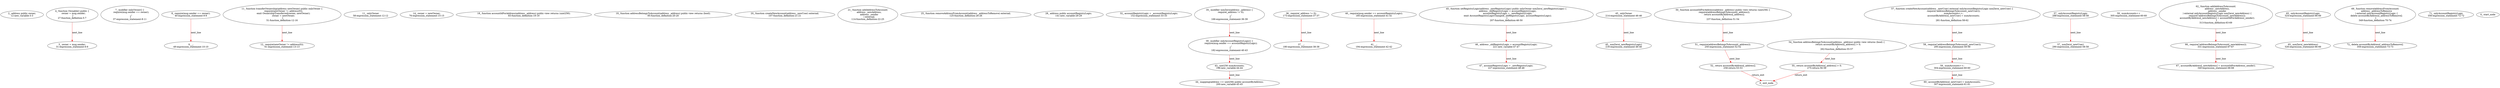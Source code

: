 digraph  {
12 [label="2_ address public owner;\n12-new_variable-3-3", method="", type_label=new_variable];
27 [label="4_ function Ownable() public {\n    owner = msg.sender;\n  }\n27-function_definition-5-7", method="Ownable()", type_label=function_definition];
31 [label="5_ owner = msg.sender;\n31-expression_statement-6-6", method="Ownable()", type_label=expression_statement];
37 [label="7_ modifier onlyOwner() {\n    require(msg.sender == owner);\n    _;\n  }\n37-expression_statement-8-11", method="", type_label=expression_statement];
40 [label="8_ require(msg.sender == owner);\n40-expression_statement-9-9", method="", type_label=expression_statement];
49 [label="9_ _;\n49-expression_statement-10-10", method="", type_label=expression_statement];
51 [label="11_ function transferOwnership(address newOwner) public onlyOwner {\n    require(newOwner != address(0));\n    emit OwnershipTransferred(owner, newOwner);\n    owner = newOwner;\n  }\n51-function_definition-12-16", method="transferOwnership(address newOwner)", type_label=function_definition];
58 [label="11_ onlyOwner\n58-expression_statement-12-12", method="transferOwnership(address newOwner)", type_label=expression_statement];
61 [label="12_ require(newOwner != address(0));\n61-expression_statement-13-13", method="transferOwnership(address newOwner)", type_label=expression_statement];
76 [label="14_ owner = newOwner;\n76-expression_statement-15-15", method="transferOwnership(address newOwner)", type_label=expression_statement];
83 [label="18_ function accountIdForAddress(address _address) public view returns (uint256);\n83-function_definition-19-19", method="accountIdForAddress(address _address)", type_label=function_definition];
95 [label="19_ function addressBelongsToAccount(address _address) public view returns (bool);\n95-function_definition-20-20", method="addressBelongsToAccount(address _address)", type_label=function_definition];
107 [label="20_ function createNewAccount(address _newUser) external;\n107-function_definition-21-21", method="createNewAccount(address _newUser)", type_label=function_definition];
114 [label="21_ function addAddressToAccount(\n    address _newAddress,\n    address _sender\n    ) external;\n114-function_definition-22-25", method="addAddressToAccount(address _newAddress,address _sender)", type_label=function_definition];
125 [label="25_ function removeAddressFromAccount(address _addressToRemove) external;\n125-function_definition-26-26", method="removeAddressFromAccount(address _addressToRemove)", type_label=function_definition];
141 [label="28_ address public accountRegistryLogic;\n141-new_variable-29-29", method="", type_label=new_variable];
152 [label="32_ accountRegistryLogic = _accountRegistryLogic;\n152-expression_statement-33-33", method="", type_label=expression_statement];
166 [label="35_ modifier nonZero(address _address) {\n    require(_address != 0);\n    _;\n  }\n166-expression_statement-36-39", method="", type_label=expression_statement];
173 [label="36_ require(_address != 0);\n173-expression_statement-37-37", method="", type_label=expression_statement];
180 [label="37_ _;\n180-expression_statement-38-38", method="", type_label=expression_statement];
182 [label="39_ modifier onlyAccountRegistryLogic() {\n    require(msg.sender == accountRegistryLogic);\n    _;\n  }\n182-expression_statement-40-43", method="", type_label=expression_statement];
185 [label="40_ require(msg.sender == accountRegistryLogic);\n185-expression_statement-41-41", method="", type_label=expression_statement];
194 [label="41_ _;\n194-expression_statement-42-42", method="", type_label=expression_statement];
196 [label="43_ uint256 numAccounts;\n196-new_variable-44-44", method="", type_label=new_variable];
200 [label="44_ mapping(address => uint256) public accountByAddress;\n200-new_variable-45-45", method="", type_label=new_variable];
207 [label="45_ function setRegistryLogic(address _newRegistryLogic) public onlyOwner nonZero(_newRegistryLogic) {\n    address _oldRegistryLogic = accountRegistryLogic;\n    accountRegistryLogic = _newRegistryLogic;\n    emit AccountRegistryLogicChanged(_oldRegistryLogic, accountRegistryLogic);\n  }\n207-function_definition-46-50", method="setRegistryLogic(address _newRegistryLogic)", type_label=function_definition];
214 [label="45_ onlyOwner\n214-expression_statement-46-46", method="setRegistryLogic(address _newRegistryLogic)", type_label=expression_statement];
216 [label="45_ nonZero(_newRegistryLogic)\n216-expression_statement-46-46", method="setRegistryLogic(address _newRegistryLogic)", type_label=expression_statement];
221 [label="46_ address _oldRegistryLogic = accountRegistryLogic;\n221-new_variable-47-47", method="setRegistryLogic(address _newRegistryLogic)", type_label=new_variable];
227 [label="47_ accountRegistryLogic = _newRegistryLogic;\n227-expression_statement-48-48", method="setRegistryLogic(address _newRegistryLogic)", type_label=expression_statement];
237 [label="50_ function accountIdForAddress(address _address) public view returns (uint256) {\n    require(addressBelongsToAccount(_address));\n    return accountByAddress[_address];\n  }\n237-function_definition-51-54", method="accountIdForAddress(address _address)", type_label=function_definition];
250 [label="51_ require(addressBelongsToAccount(_address));\n250-expression_statement-52-52", method="accountIdForAddress(address _address)", type_label=expression_statement];
258 [label="52_ return accountByAddress[_address];\n258-return-53-53", method="accountIdForAddress(address _address)", type_label=return];
262 [label="54_ function addressBelongsToAccount(address _address) public view returns (bool) {\n    return accountByAddress[_address] > 0;\n  }\n262-function_definition-55-57", method="addressBelongsToAccount(address _address)", type_label=function_definition];
275 [label="55_ return accountByAddress[_address] > 0;\n275-return-56-56", method="addressBelongsToAccount(address _address)", type_label=return];
281 [label="57_ function createNewAccount(address _newUser) external onlyAccountRegistryLogic nonZero(_newUser) {\n    require(!addressBelongsToAccount(_newUser));\n    numAccounts++;\n    accountByAddress[_newUser] = numAccounts;\n  }\n281-function_definition-58-62", method="createNewAccount(address _newUser)", type_label=function_definition];
288 [label="57_ onlyAccountRegistryLogic\n288-expression_statement-58-58", method="createNewAccount(address _newUser)", type_label=expression_statement];
290 [label="57_ nonZero(_newUser)\n290-expression_statement-58-58", method="createNewAccount(address _newUser)", type_label=expression_statement];
295 [label="58_ require(!addressBelongsToAccount(_newUser));\n295-expression_statement-59-59", method="createNewAccount(address _newUser)", type_label=expression_statement];
304 [label="59_ numAccounts++;\n304-expression_statement-60-60", method="createNewAccount(address _newUser)", type_label=expression_statement];
305 [label="59_ numAccounts++\n305-expression_statement-60-60", method="createNewAccount(address _newUser)", type_label=expression_statement];
307 [label="60_ accountByAddress[_newUser] = numAccounts;\n307-expression_statement-61-61", method="createNewAccount(address _newUser)", type_label=expression_statement];
313 [label="62_ function addAddressToAccount(\n    address _newAddress,\n    address _sender\n    ) external onlyAccountRegistryLogic nonZero(_newAddress) {\n    require(!addressBelongsToAccount(_newAddress));\n    accountByAddress[_newAddress] = accountIdForAddress(_sender);\n  }\n313-function_definition-63-69", method="addAddressToAccount(address _newAddress,address _sender)", type_label=function_definition];
324 [label="65_ onlyAccountRegistryLogic\n324-expression_statement-66-66", method="addAddressToAccount(address _newAddress,address _sender)", type_label=expression_statement];
326 [label="65_ nonZero(_newAddress)\n326-expression_statement-66-66", method="addAddressToAccount(address _newAddress,address _sender)", type_label=expression_statement];
331 [label="66_ require(!addressBelongsToAccount(_newAddress));\n331-expression_statement-67-67", method="addAddressToAccount(address _newAddress,address _sender)", type_label=expression_statement];
340 [label="67_ accountByAddress[_newAddress] = accountIdForAddress(_sender);\n340-expression_statement-68-68", method="addAddressToAccount(address _newAddress,address _sender)", type_label=expression_statement];
349 [label="69_ function removeAddressFromAccount(\n    address _addressToRemove\n    ) external onlyAccountRegistryLogic {\n    delete accountByAddress[_addressToRemove];\n  }\n349-function_definition-70-74", method="removeAddressFromAccount(address _addressToRemove)", type_label=function_definition];
356 [label="71_ onlyAccountRegistryLogic\n356-expression_statement-72-72", method="removeAddressFromAccount(address _addressToRemove)", type_label=expression_statement];
359 [label="72_ delete accountByAddress[_addressToRemove];\n359-expression_statement-73-73", method="removeAddressFromAccount(address _addressToRemove)", type_label=expression_statement];
1 [label="0_ start_node", method="", type_label=start];
2 [label="0_ exit_node", method="", type_label=exit];
27 -> 31  [color=red, controlflow_type=next_line, edge_type=CFG_edge, key=0, label=next_line];
40 -> 49  [color=red, controlflow_type=next_line, edge_type=CFG_edge, key=0, label=next_line];
51 -> 61  [color=red, controlflow_type=next_line, edge_type=CFG_edge, key=0, label=next_line];
166 -> 182  [color=red, controlflow_type=next_line, edge_type=CFG_edge, key=0, label=next_line];
173 -> 180  [color=red, controlflow_type=next_line, edge_type=CFG_edge, key=0, label=next_line];
182 -> 196  [color=red, controlflow_type=next_line, edge_type=CFG_edge, key=0, label=next_line];
185 -> 194  [color=red, controlflow_type=next_line, edge_type=CFG_edge, key=0, label=next_line];
196 -> 200  [color=red, controlflow_type=next_line, edge_type=CFG_edge, key=0, label=next_line];
207 -> 221  [color=red, controlflow_type=next_line, edge_type=CFG_edge, key=0, label=next_line];
214 -> 216  [color=red, controlflow_type=next_line, edge_type=CFG_edge, key=0, label=next_line];
221 -> 227  [color=red, controlflow_type=next_line, edge_type=CFG_edge, key=0, label=next_line];
237 -> 250  [color=red, controlflow_type=next_line, edge_type=CFG_edge, key=0, label=next_line];
250 -> 258  [color=red, controlflow_type=next_line, edge_type=CFG_edge, key=0, label=next_line];
258 -> 2  [color=red, controlflow_type=return_exit, edge_type=CFG_edge, key=0, label=return_exit];
262 -> 275  [color=red, controlflow_type=next_line, edge_type=CFG_edge, key=0, label=next_line];
275 -> 2  [color=red, controlflow_type=return_exit, edge_type=CFG_edge, key=0, label=return_exit];
281 -> 295  [color=red, controlflow_type=next_line, edge_type=CFG_edge, key=0, label=next_line];
288 -> 290  [color=red, controlflow_type=next_line, edge_type=CFG_edge, key=0, label=next_line];
295 -> 304  [color=red, controlflow_type=next_line, edge_type=CFG_edge, key=0, label=next_line];
304 -> 307  [color=red, controlflow_type=next_line, edge_type=CFG_edge, key=0, label=next_line];
313 -> 331  [color=red, controlflow_type=next_line, edge_type=CFG_edge, key=0, label=next_line];
324 -> 326  [color=red, controlflow_type=next_line, edge_type=CFG_edge, key=0, label=next_line];
331 -> 340  [color=red, controlflow_type=next_line, edge_type=CFG_edge, key=0, label=next_line];
349 -> 359  [color=red, controlflow_type=next_line, edge_type=CFG_edge, key=0, label=next_line];
}
